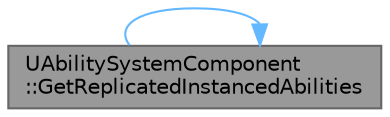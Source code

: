 digraph "UAbilitySystemComponent::GetReplicatedInstancedAbilities"
{
 // INTERACTIVE_SVG=YES
 // LATEX_PDF_SIZE
  bgcolor="transparent";
  edge [fontname=Helvetica,fontsize=10,labelfontname=Helvetica,labelfontsize=10];
  node [fontname=Helvetica,fontsize=10,shape=box,height=0.2,width=0.4];
  rankdir="LR";
  Node1 [id="Node000001",label="UAbilitySystemComponent\l::GetReplicatedInstancedAbilities",height=0.2,width=0.4,color="gray40", fillcolor="grey60", style="filled", fontcolor="black",tooltip="Full list of all instance-per-execution gameplay abilities associated with this component."];
  Node1 -> Node1 [id="edge1_Node000001_Node000001",color="steelblue1",style="solid",tooltip=" "];
}
